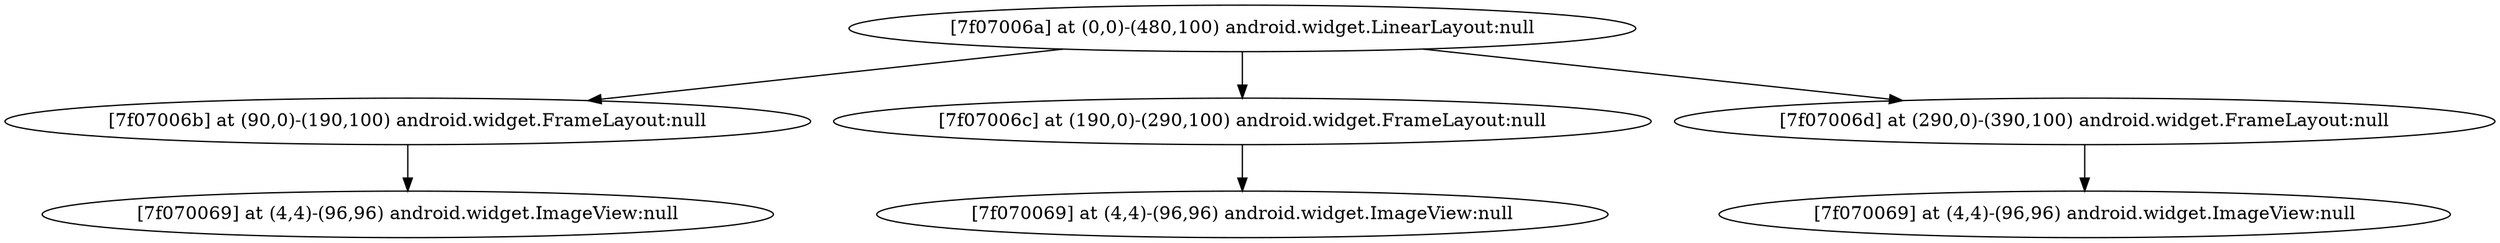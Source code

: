 strict digraph G {
  1 [ label="[7f07006a] at (0,0)-(480,100) android.widget.LinearLayout:null" ];
  2 [ label="[7f07006b] at (90,0)-(190,100) android.widget.FrameLayout:null" ];
  3 [ label="[7f070069] at (4,4)-(96,96) android.widget.ImageView:null" ];
  4 [ label="[7f07006c] at (190,0)-(290,100) android.widget.FrameLayout:null" ];
  5 [ label="[7f070069] at (4,4)-(96,96) android.widget.ImageView:null" ];
  6 [ label="[7f07006d] at (290,0)-(390,100) android.widget.FrameLayout:null" ];
  7 [ label="[7f070069] at (4,4)-(96,96) android.widget.ImageView:null" ];
  1 -> 2;
  2 -> 3;
  1 -> 4;
  4 -> 5;
  1 -> 6;
  6 -> 7;
}
